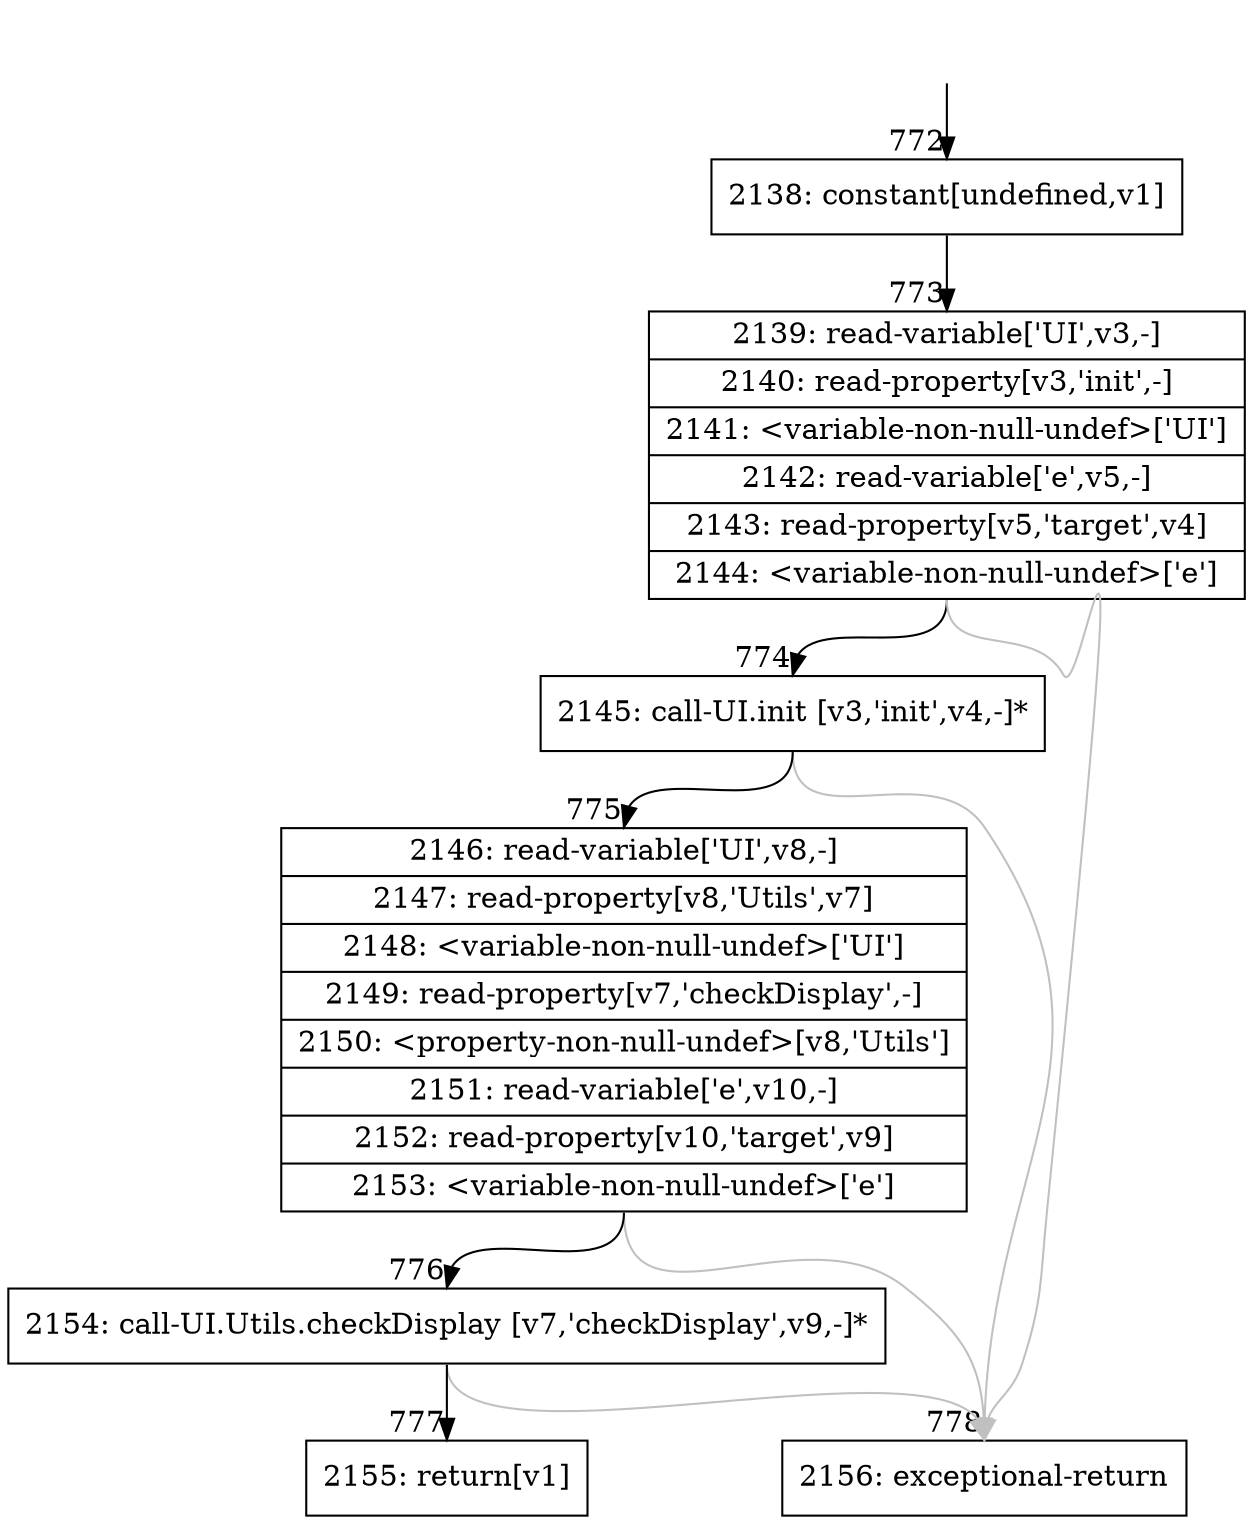 digraph {
rankdir="TD"
BB_entry67[shape=none,label=""];
BB_entry67 -> BB772 [tailport=s, headport=n, headlabel="    772"]
BB772 [shape=record label="{2138: constant[undefined,v1]}" ] 
BB772 -> BB773 [tailport=s, headport=n, headlabel="      773"]
BB773 [shape=record label="{2139: read-variable['UI',v3,-]|2140: read-property[v3,'init',-]|2141: \<variable-non-null-undef\>['UI']|2142: read-variable['e',v5,-]|2143: read-property[v5,'target',v4]|2144: \<variable-non-null-undef\>['e']}" ] 
BB773 -> BB774 [tailport=s, headport=n, headlabel="      774"]
BB773 -> BB778 [tailport=s, headport=n, color=gray, headlabel="      778"]
BB774 [shape=record label="{2145: call-UI.init [v3,'init',v4,-]*}" ] 
BB774 -> BB775 [tailport=s, headport=n, headlabel="      775"]
BB774 -> BB778 [tailport=s, headport=n, color=gray]
BB775 [shape=record label="{2146: read-variable['UI',v8,-]|2147: read-property[v8,'Utils',v7]|2148: \<variable-non-null-undef\>['UI']|2149: read-property[v7,'checkDisplay',-]|2150: \<property-non-null-undef\>[v8,'Utils']|2151: read-variable['e',v10,-]|2152: read-property[v10,'target',v9]|2153: \<variable-non-null-undef\>['e']}" ] 
BB775 -> BB776 [tailport=s, headport=n, headlabel="      776"]
BB775 -> BB778 [tailport=s, headport=n, color=gray]
BB776 [shape=record label="{2154: call-UI.Utils.checkDisplay [v7,'checkDisplay',v9,-]*}" ] 
BB776 -> BB777 [tailport=s, headport=n, headlabel="      777"]
BB776 -> BB778 [tailport=s, headport=n, color=gray]
BB777 [shape=record label="{2155: return[v1]}" ] 
BB778 [shape=record label="{2156: exceptional-return}" ] 
//#$~ 623
}
